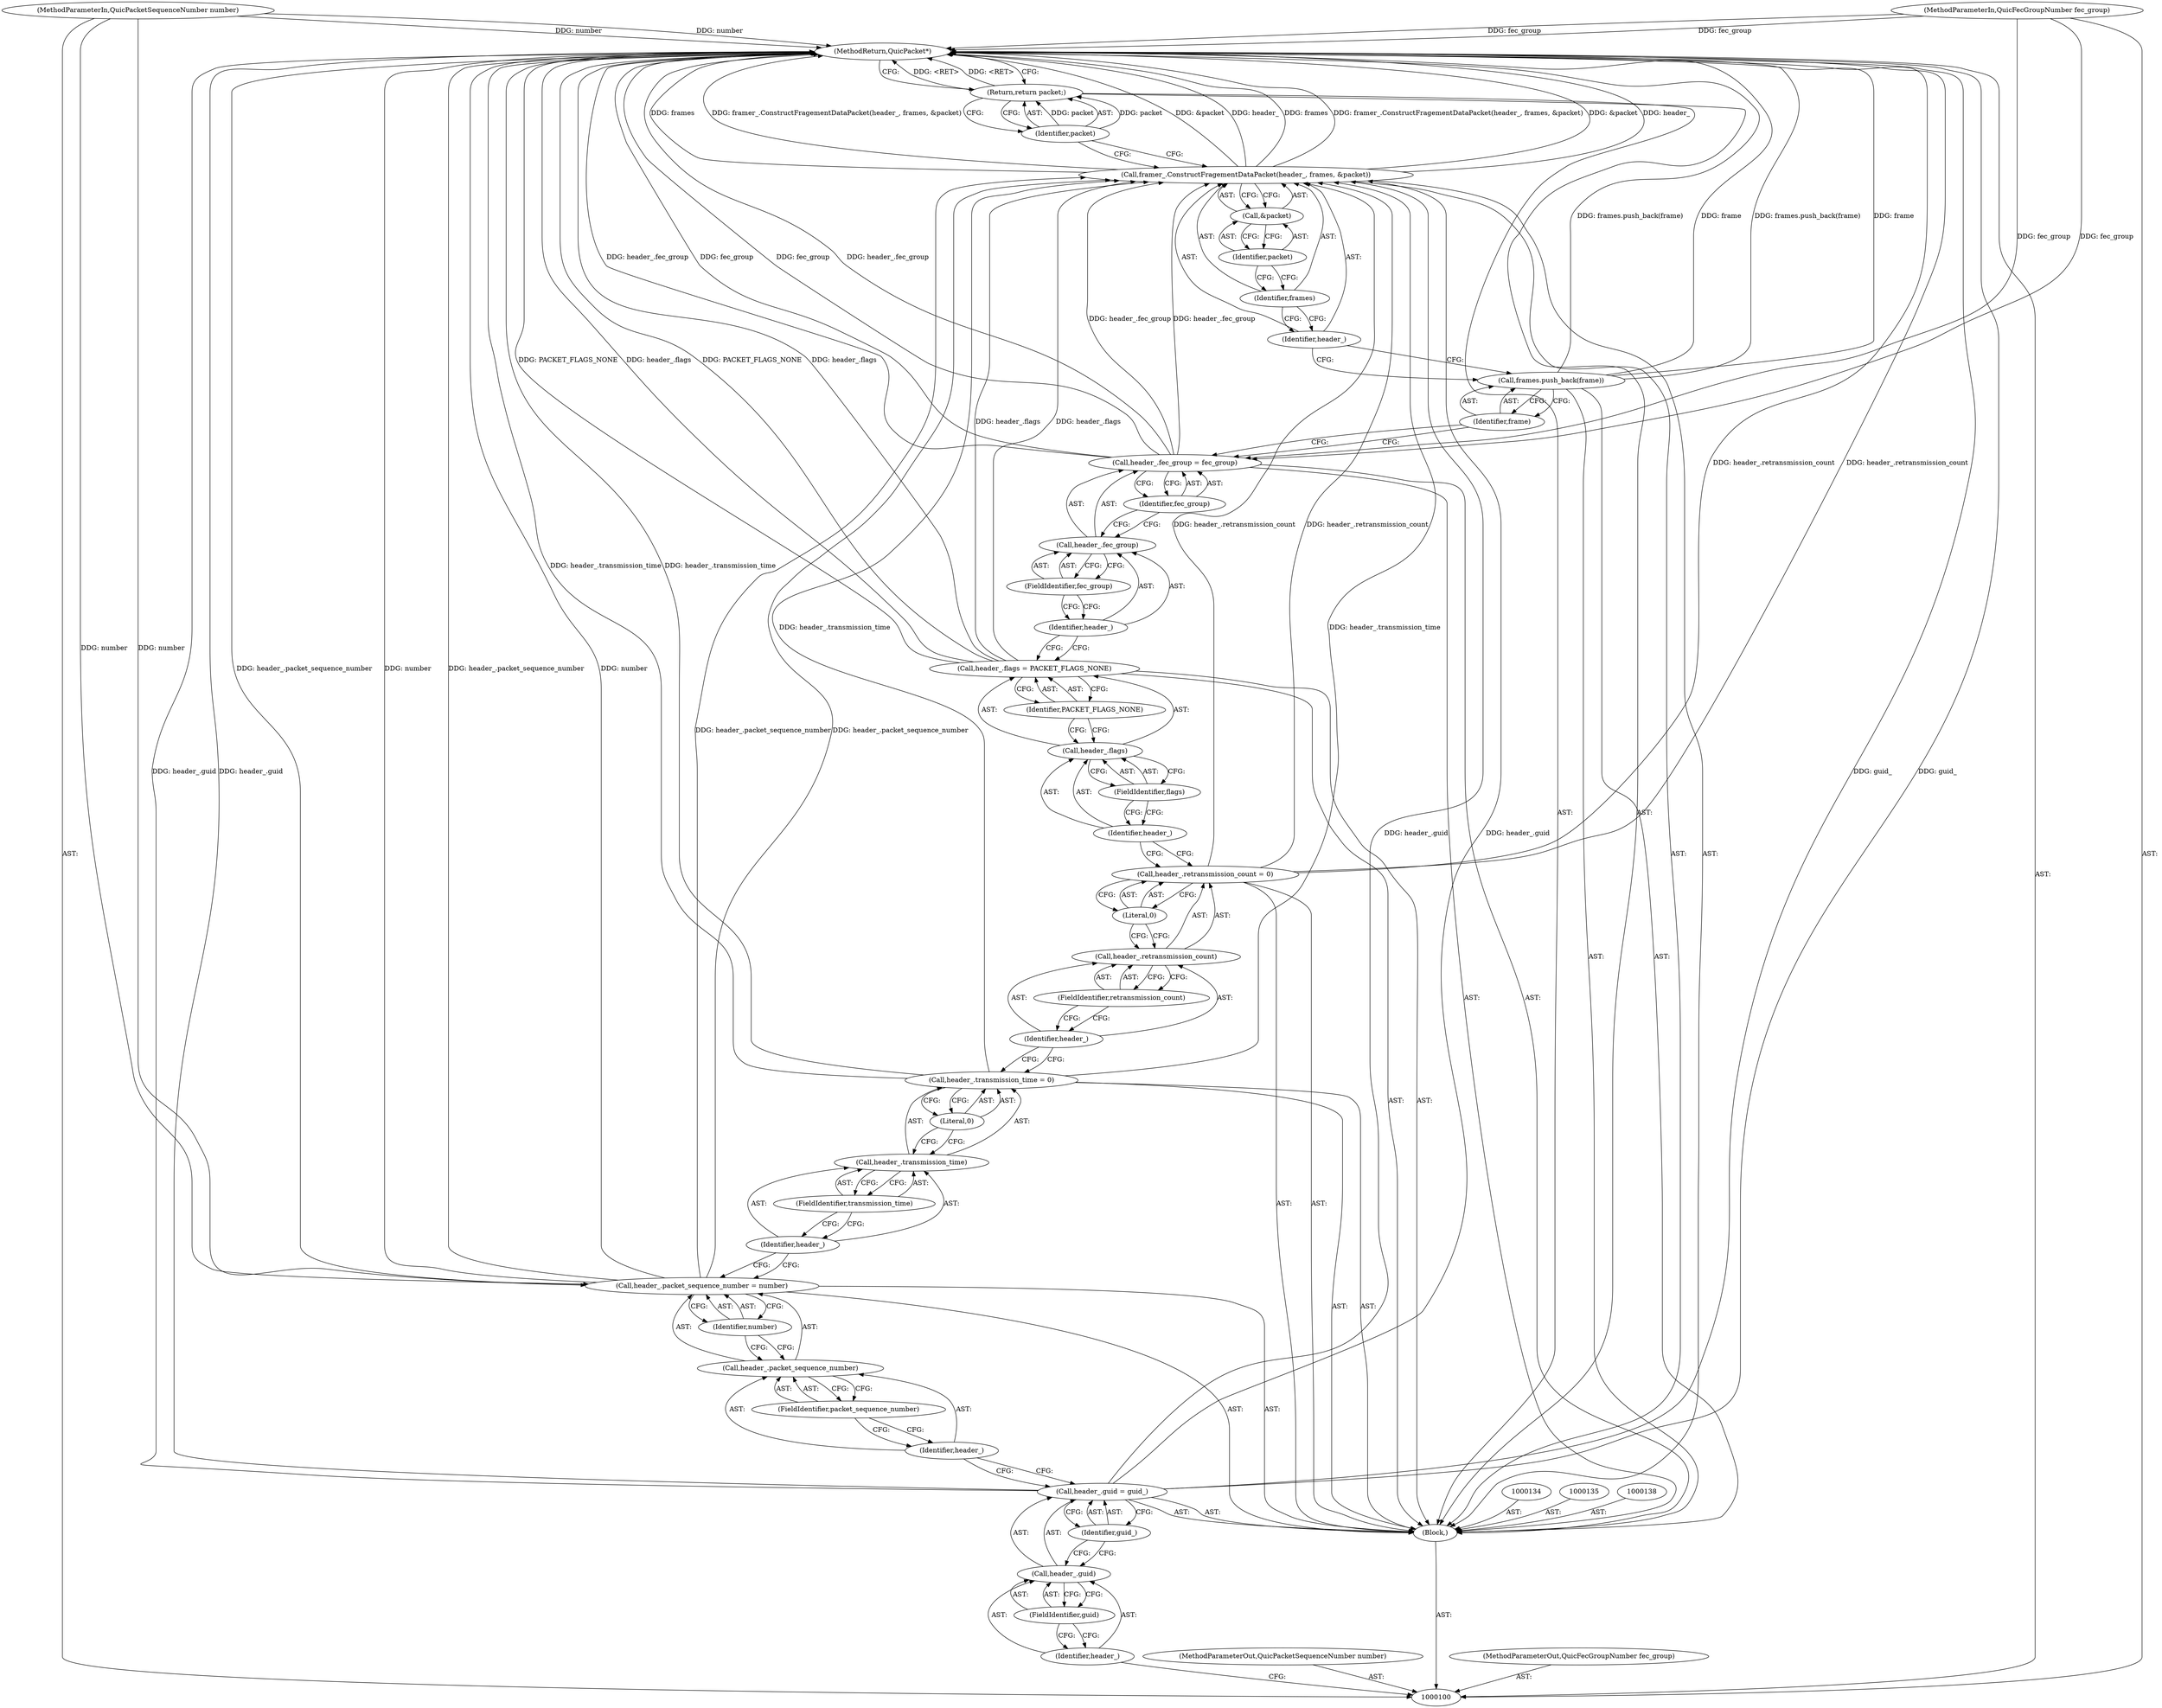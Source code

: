 digraph "0_Chrome_58c433b2426f8d23ad27f1976635506ee3643034" {
"1000146" [label="(MethodReturn,QuicPacket*)"];
"1000101" [label="(MethodParameterIn,QuicPacketSequenceNumber number)"];
"1000181" [label="(MethodParameterOut,QuicPacketSequenceNumber number)"];
"1000137" [label="(Identifier,frame)"];
"1000136" [label="(Call,frames.push_back(frame))"];
"1000139" [label="(Call,framer_.ConstructFragementDataPacket(header_, frames, &packet))"];
"1000140" [label="(Identifier,header_)"];
"1000141" [label="(Identifier,frames)"];
"1000142" [label="(Call,&packet)"];
"1000143" [label="(Identifier,packet)"];
"1000145" [label="(Identifier,packet)"];
"1000144" [label="(Return,return packet;)"];
"1000102" [label="(MethodParameterIn,QuicFecGroupNumber fec_group)"];
"1000182" [label="(MethodParameterOut,QuicFecGroupNumber fec_group)"];
"1000103" [label="(Block,)"];
"1000107" [label="(FieldIdentifier,guid)"];
"1000108" [label="(Identifier,guid_)"];
"1000104" [label="(Call,header_.guid = guid_)"];
"1000105" [label="(Call,header_.guid)"];
"1000106" [label="(Identifier,header_)"];
"1000112" [label="(FieldIdentifier,packet_sequence_number)"];
"1000113" [label="(Identifier,number)"];
"1000109" [label="(Call,header_.packet_sequence_number = number)"];
"1000110" [label="(Call,header_.packet_sequence_number)"];
"1000111" [label="(Identifier,header_)"];
"1000117" [label="(FieldIdentifier,transmission_time)"];
"1000118" [label="(Literal,0)"];
"1000114" [label="(Call,header_.transmission_time = 0)"];
"1000115" [label="(Call,header_.transmission_time)"];
"1000116" [label="(Identifier,header_)"];
"1000122" [label="(FieldIdentifier,retransmission_count)"];
"1000123" [label="(Literal,0)"];
"1000119" [label="(Call,header_.retransmission_count = 0)"];
"1000120" [label="(Call,header_.retransmission_count)"];
"1000121" [label="(Identifier,header_)"];
"1000127" [label="(FieldIdentifier,flags)"];
"1000128" [label="(Identifier,PACKET_FLAGS_NONE)"];
"1000124" [label="(Call,header_.flags = PACKET_FLAGS_NONE)"];
"1000125" [label="(Call,header_.flags)"];
"1000126" [label="(Identifier,header_)"];
"1000132" [label="(FieldIdentifier,fec_group)"];
"1000133" [label="(Identifier,fec_group)"];
"1000129" [label="(Call,header_.fec_group = fec_group)"];
"1000130" [label="(Call,header_.fec_group)"];
"1000131" [label="(Identifier,header_)"];
"1000146" -> "1000100"  [label="AST: "];
"1000146" -> "1000144"  [label="CFG: "];
"1000144" -> "1000146"  [label="DDG: <RET>"];
"1000129" -> "1000146"  [label="DDG: header_.fec_group"];
"1000129" -> "1000146"  [label="DDG: fec_group"];
"1000139" -> "1000146"  [label="DDG: &packet"];
"1000139" -> "1000146"  [label="DDG: header_"];
"1000139" -> "1000146"  [label="DDG: frames"];
"1000139" -> "1000146"  [label="DDG: framer_.ConstructFragementDataPacket(header_, frames, &packet)"];
"1000124" -> "1000146"  [label="DDG: header_.flags"];
"1000124" -> "1000146"  [label="DDG: PACKET_FLAGS_NONE"];
"1000104" -> "1000146"  [label="DDG: guid_"];
"1000104" -> "1000146"  [label="DDG: header_.guid"];
"1000114" -> "1000146"  [label="DDG: header_.transmission_time"];
"1000136" -> "1000146"  [label="DDG: frames.push_back(frame)"];
"1000136" -> "1000146"  [label="DDG: frame"];
"1000102" -> "1000146"  [label="DDG: fec_group"];
"1000109" -> "1000146"  [label="DDG: number"];
"1000109" -> "1000146"  [label="DDG: header_.packet_sequence_number"];
"1000101" -> "1000146"  [label="DDG: number"];
"1000119" -> "1000146"  [label="DDG: header_.retransmission_count"];
"1000101" -> "1000100"  [label="AST: "];
"1000101" -> "1000146"  [label="DDG: number"];
"1000101" -> "1000109"  [label="DDG: number"];
"1000181" -> "1000100"  [label="AST: "];
"1000137" -> "1000136"  [label="AST: "];
"1000137" -> "1000129"  [label="CFG: "];
"1000136" -> "1000137"  [label="CFG: "];
"1000136" -> "1000103"  [label="AST: "];
"1000136" -> "1000137"  [label="CFG: "];
"1000137" -> "1000136"  [label="AST: "];
"1000140" -> "1000136"  [label="CFG: "];
"1000136" -> "1000146"  [label="DDG: frames.push_back(frame)"];
"1000136" -> "1000146"  [label="DDG: frame"];
"1000139" -> "1000103"  [label="AST: "];
"1000139" -> "1000142"  [label="CFG: "];
"1000140" -> "1000139"  [label="AST: "];
"1000141" -> "1000139"  [label="AST: "];
"1000142" -> "1000139"  [label="AST: "];
"1000145" -> "1000139"  [label="CFG: "];
"1000139" -> "1000146"  [label="DDG: &packet"];
"1000139" -> "1000146"  [label="DDG: header_"];
"1000139" -> "1000146"  [label="DDG: frames"];
"1000139" -> "1000146"  [label="DDG: framer_.ConstructFragementDataPacket(header_, frames, &packet)"];
"1000129" -> "1000139"  [label="DDG: header_.fec_group"];
"1000124" -> "1000139"  [label="DDG: header_.flags"];
"1000104" -> "1000139"  [label="DDG: header_.guid"];
"1000114" -> "1000139"  [label="DDG: header_.transmission_time"];
"1000109" -> "1000139"  [label="DDG: header_.packet_sequence_number"];
"1000119" -> "1000139"  [label="DDG: header_.retransmission_count"];
"1000140" -> "1000139"  [label="AST: "];
"1000140" -> "1000136"  [label="CFG: "];
"1000141" -> "1000140"  [label="CFG: "];
"1000141" -> "1000139"  [label="AST: "];
"1000141" -> "1000140"  [label="CFG: "];
"1000143" -> "1000141"  [label="CFG: "];
"1000142" -> "1000139"  [label="AST: "];
"1000142" -> "1000143"  [label="CFG: "];
"1000143" -> "1000142"  [label="AST: "];
"1000139" -> "1000142"  [label="CFG: "];
"1000143" -> "1000142"  [label="AST: "];
"1000143" -> "1000141"  [label="CFG: "];
"1000142" -> "1000143"  [label="CFG: "];
"1000145" -> "1000144"  [label="AST: "];
"1000145" -> "1000139"  [label="CFG: "];
"1000144" -> "1000145"  [label="CFG: "];
"1000145" -> "1000144"  [label="DDG: packet"];
"1000144" -> "1000103"  [label="AST: "];
"1000144" -> "1000145"  [label="CFG: "];
"1000145" -> "1000144"  [label="AST: "];
"1000146" -> "1000144"  [label="CFG: "];
"1000144" -> "1000146"  [label="DDG: <RET>"];
"1000145" -> "1000144"  [label="DDG: packet"];
"1000102" -> "1000100"  [label="AST: "];
"1000102" -> "1000146"  [label="DDG: fec_group"];
"1000102" -> "1000129"  [label="DDG: fec_group"];
"1000182" -> "1000100"  [label="AST: "];
"1000103" -> "1000100"  [label="AST: "];
"1000104" -> "1000103"  [label="AST: "];
"1000109" -> "1000103"  [label="AST: "];
"1000114" -> "1000103"  [label="AST: "];
"1000119" -> "1000103"  [label="AST: "];
"1000124" -> "1000103"  [label="AST: "];
"1000129" -> "1000103"  [label="AST: "];
"1000134" -> "1000103"  [label="AST: "];
"1000135" -> "1000103"  [label="AST: "];
"1000136" -> "1000103"  [label="AST: "];
"1000138" -> "1000103"  [label="AST: "];
"1000139" -> "1000103"  [label="AST: "];
"1000144" -> "1000103"  [label="AST: "];
"1000107" -> "1000105"  [label="AST: "];
"1000107" -> "1000106"  [label="CFG: "];
"1000105" -> "1000107"  [label="CFG: "];
"1000108" -> "1000104"  [label="AST: "];
"1000108" -> "1000105"  [label="CFG: "];
"1000104" -> "1000108"  [label="CFG: "];
"1000104" -> "1000103"  [label="AST: "];
"1000104" -> "1000108"  [label="CFG: "];
"1000105" -> "1000104"  [label="AST: "];
"1000108" -> "1000104"  [label="AST: "];
"1000111" -> "1000104"  [label="CFG: "];
"1000104" -> "1000146"  [label="DDG: guid_"];
"1000104" -> "1000146"  [label="DDG: header_.guid"];
"1000104" -> "1000139"  [label="DDG: header_.guid"];
"1000105" -> "1000104"  [label="AST: "];
"1000105" -> "1000107"  [label="CFG: "];
"1000106" -> "1000105"  [label="AST: "];
"1000107" -> "1000105"  [label="AST: "];
"1000108" -> "1000105"  [label="CFG: "];
"1000106" -> "1000105"  [label="AST: "];
"1000106" -> "1000100"  [label="CFG: "];
"1000107" -> "1000106"  [label="CFG: "];
"1000112" -> "1000110"  [label="AST: "];
"1000112" -> "1000111"  [label="CFG: "];
"1000110" -> "1000112"  [label="CFG: "];
"1000113" -> "1000109"  [label="AST: "];
"1000113" -> "1000110"  [label="CFG: "];
"1000109" -> "1000113"  [label="CFG: "];
"1000109" -> "1000103"  [label="AST: "];
"1000109" -> "1000113"  [label="CFG: "];
"1000110" -> "1000109"  [label="AST: "];
"1000113" -> "1000109"  [label="AST: "];
"1000116" -> "1000109"  [label="CFG: "];
"1000109" -> "1000146"  [label="DDG: number"];
"1000109" -> "1000146"  [label="DDG: header_.packet_sequence_number"];
"1000101" -> "1000109"  [label="DDG: number"];
"1000109" -> "1000139"  [label="DDG: header_.packet_sequence_number"];
"1000110" -> "1000109"  [label="AST: "];
"1000110" -> "1000112"  [label="CFG: "];
"1000111" -> "1000110"  [label="AST: "];
"1000112" -> "1000110"  [label="AST: "];
"1000113" -> "1000110"  [label="CFG: "];
"1000111" -> "1000110"  [label="AST: "];
"1000111" -> "1000104"  [label="CFG: "];
"1000112" -> "1000111"  [label="CFG: "];
"1000117" -> "1000115"  [label="AST: "];
"1000117" -> "1000116"  [label="CFG: "];
"1000115" -> "1000117"  [label="CFG: "];
"1000118" -> "1000114"  [label="AST: "];
"1000118" -> "1000115"  [label="CFG: "];
"1000114" -> "1000118"  [label="CFG: "];
"1000114" -> "1000103"  [label="AST: "];
"1000114" -> "1000118"  [label="CFG: "];
"1000115" -> "1000114"  [label="AST: "];
"1000118" -> "1000114"  [label="AST: "];
"1000121" -> "1000114"  [label="CFG: "];
"1000114" -> "1000146"  [label="DDG: header_.transmission_time"];
"1000114" -> "1000139"  [label="DDG: header_.transmission_time"];
"1000115" -> "1000114"  [label="AST: "];
"1000115" -> "1000117"  [label="CFG: "];
"1000116" -> "1000115"  [label="AST: "];
"1000117" -> "1000115"  [label="AST: "];
"1000118" -> "1000115"  [label="CFG: "];
"1000116" -> "1000115"  [label="AST: "];
"1000116" -> "1000109"  [label="CFG: "];
"1000117" -> "1000116"  [label="CFG: "];
"1000122" -> "1000120"  [label="AST: "];
"1000122" -> "1000121"  [label="CFG: "];
"1000120" -> "1000122"  [label="CFG: "];
"1000123" -> "1000119"  [label="AST: "];
"1000123" -> "1000120"  [label="CFG: "];
"1000119" -> "1000123"  [label="CFG: "];
"1000119" -> "1000103"  [label="AST: "];
"1000119" -> "1000123"  [label="CFG: "];
"1000120" -> "1000119"  [label="AST: "];
"1000123" -> "1000119"  [label="AST: "];
"1000126" -> "1000119"  [label="CFG: "];
"1000119" -> "1000146"  [label="DDG: header_.retransmission_count"];
"1000119" -> "1000139"  [label="DDG: header_.retransmission_count"];
"1000120" -> "1000119"  [label="AST: "];
"1000120" -> "1000122"  [label="CFG: "];
"1000121" -> "1000120"  [label="AST: "];
"1000122" -> "1000120"  [label="AST: "];
"1000123" -> "1000120"  [label="CFG: "];
"1000121" -> "1000120"  [label="AST: "];
"1000121" -> "1000114"  [label="CFG: "];
"1000122" -> "1000121"  [label="CFG: "];
"1000127" -> "1000125"  [label="AST: "];
"1000127" -> "1000126"  [label="CFG: "];
"1000125" -> "1000127"  [label="CFG: "];
"1000128" -> "1000124"  [label="AST: "];
"1000128" -> "1000125"  [label="CFG: "];
"1000124" -> "1000128"  [label="CFG: "];
"1000124" -> "1000103"  [label="AST: "];
"1000124" -> "1000128"  [label="CFG: "];
"1000125" -> "1000124"  [label="AST: "];
"1000128" -> "1000124"  [label="AST: "];
"1000131" -> "1000124"  [label="CFG: "];
"1000124" -> "1000146"  [label="DDG: header_.flags"];
"1000124" -> "1000146"  [label="DDG: PACKET_FLAGS_NONE"];
"1000124" -> "1000139"  [label="DDG: header_.flags"];
"1000125" -> "1000124"  [label="AST: "];
"1000125" -> "1000127"  [label="CFG: "];
"1000126" -> "1000125"  [label="AST: "];
"1000127" -> "1000125"  [label="AST: "];
"1000128" -> "1000125"  [label="CFG: "];
"1000126" -> "1000125"  [label="AST: "];
"1000126" -> "1000119"  [label="CFG: "];
"1000127" -> "1000126"  [label="CFG: "];
"1000132" -> "1000130"  [label="AST: "];
"1000132" -> "1000131"  [label="CFG: "];
"1000130" -> "1000132"  [label="CFG: "];
"1000133" -> "1000129"  [label="AST: "];
"1000133" -> "1000130"  [label="CFG: "];
"1000129" -> "1000133"  [label="CFG: "];
"1000129" -> "1000103"  [label="AST: "];
"1000129" -> "1000133"  [label="CFG: "];
"1000130" -> "1000129"  [label="AST: "];
"1000133" -> "1000129"  [label="AST: "];
"1000137" -> "1000129"  [label="CFG: "];
"1000129" -> "1000146"  [label="DDG: header_.fec_group"];
"1000129" -> "1000146"  [label="DDG: fec_group"];
"1000102" -> "1000129"  [label="DDG: fec_group"];
"1000129" -> "1000139"  [label="DDG: header_.fec_group"];
"1000130" -> "1000129"  [label="AST: "];
"1000130" -> "1000132"  [label="CFG: "];
"1000131" -> "1000130"  [label="AST: "];
"1000132" -> "1000130"  [label="AST: "];
"1000133" -> "1000130"  [label="CFG: "];
"1000131" -> "1000130"  [label="AST: "];
"1000131" -> "1000124"  [label="CFG: "];
"1000132" -> "1000131"  [label="CFG: "];
}
